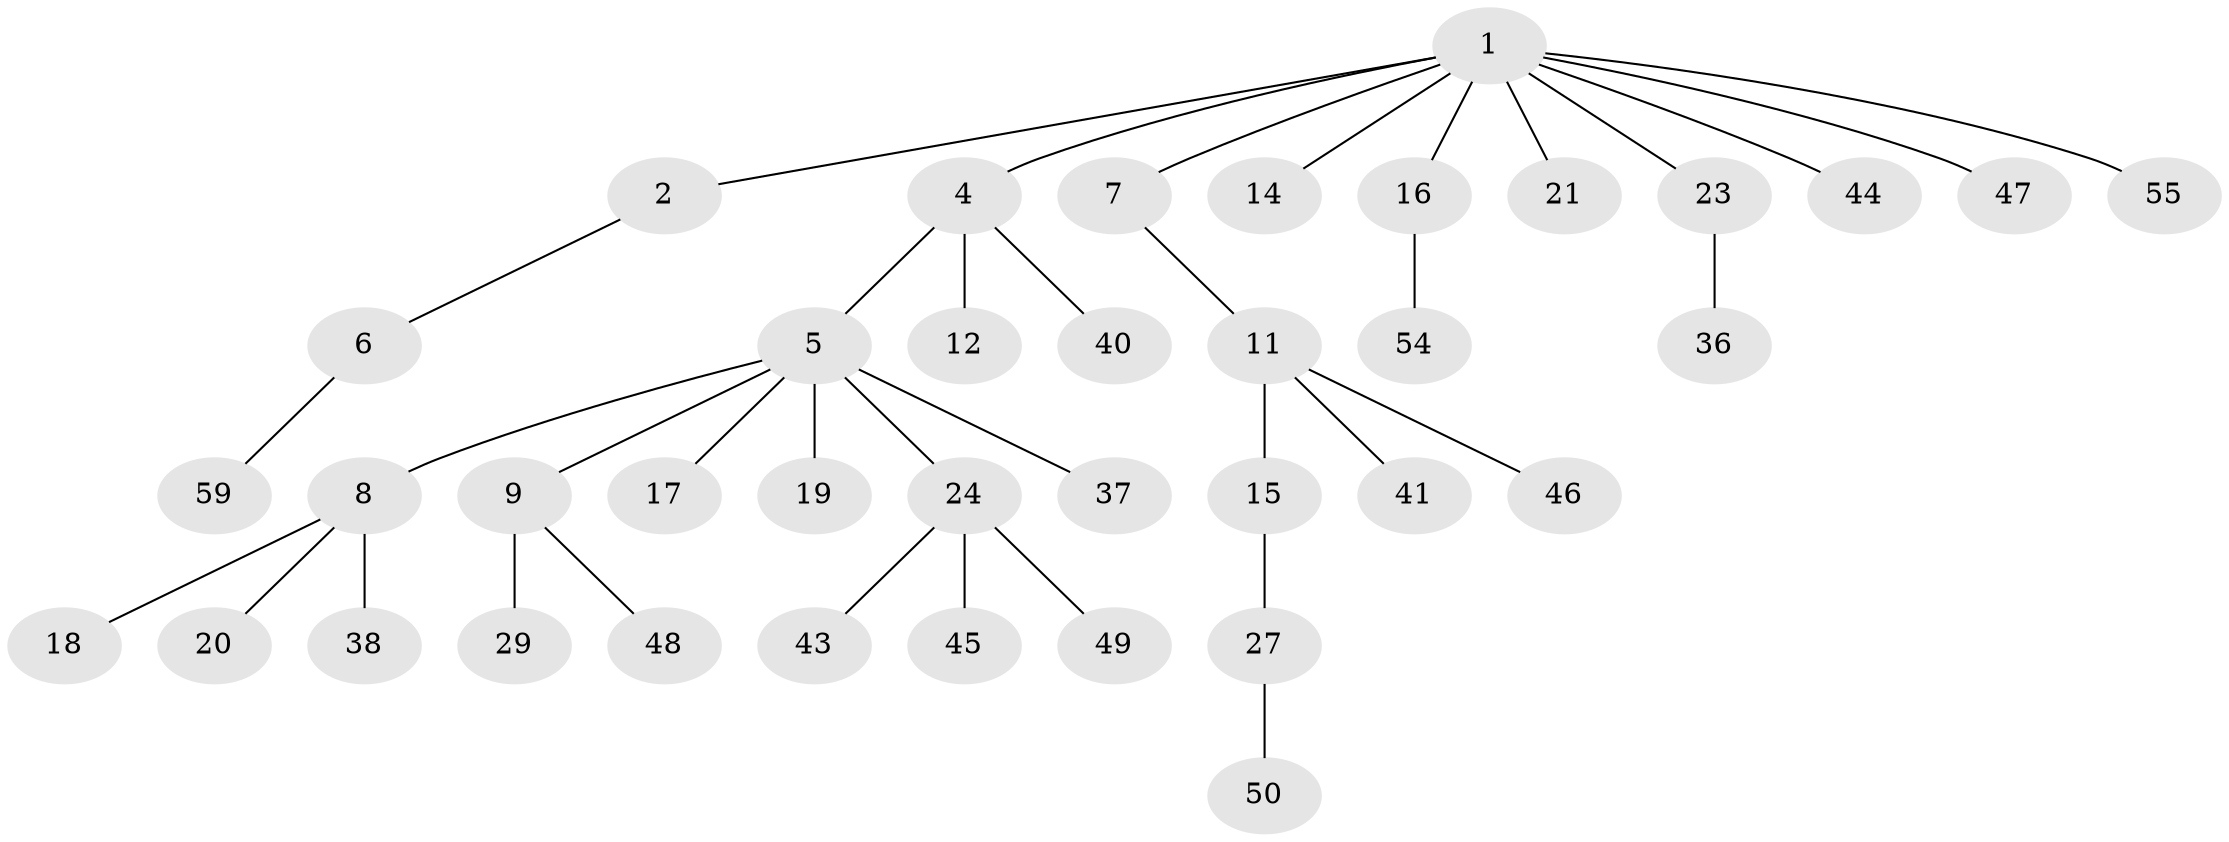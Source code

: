 // original degree distribution, {8: 0.016666666666666666, 3: 0.06666666666666667, 4: 0.08333333333333333, 5: 0.05, 2: 0.26666666666666666, 1: 0.5166666666666667}
// Generated by graph-tools (version 1.1) at 2025/42/03/06/25 10:42:02]
// undirected, 38 vertices, 37 edges
graph export_dot {
graph [start="1"]
  node [color=gray90,style=filled];
  1 [super="+3"];
  2 [super="+39"];
  4 [super="+52"];
  5 [super="+10"];
  6 [super="+53"];
  7 [super="+42"];
  8 [super="+13"];
  9 [super="+28"];
  11 [super="+22"];
  12;
  14;
  15 [super="+26"];
  16 [super="+60"];
  17 [super="+57"];
  18 [super="+31"];
  19;
  20 [super="+30"];
  21 [super="+33"];
  23 [super="+25"];
  24 [super="+35"];
  27 [super="+34"];
  29 [super="+32"];
  36;
  37;
  38;
  40 [super="+51"];
  41;
  43 [super="+58"];
  44;
  45;
  46;
  47;
  48;
  49 [super="+56"];
  50;
  54;
  55;
  59;
  1 -- 2;
  1 -- 4;
  1 -- 7;
  1 -- 16;
  1 -- 23;
  1 -- 47;
  1 -- 55;
  1 -- 44;
  1 -- 21;
  1 -- 14;
  2 -- 6;
  4 -- 5;
  4 -- 12;
  4 -- 40;
  5 -- 8;
  5 -- 9;
  5 -- 24;
  5 -- 37;
  5 -- 17;
  5 -- 19;
  6 -- 59;
  7 -- 11;
  8 -- 18;
  8 -- 38;
  8 -- 20;
  9 -- 29;
  9 -- 48;
  11 -- 15;
  11 -- 41;
  11 -- 46;
  15 -- 27;
  16 -- 54;
  23 -- 36;
  24 -- 49;
  24 -- 43;
  24 -- 45;
  27 -- 50;
}
